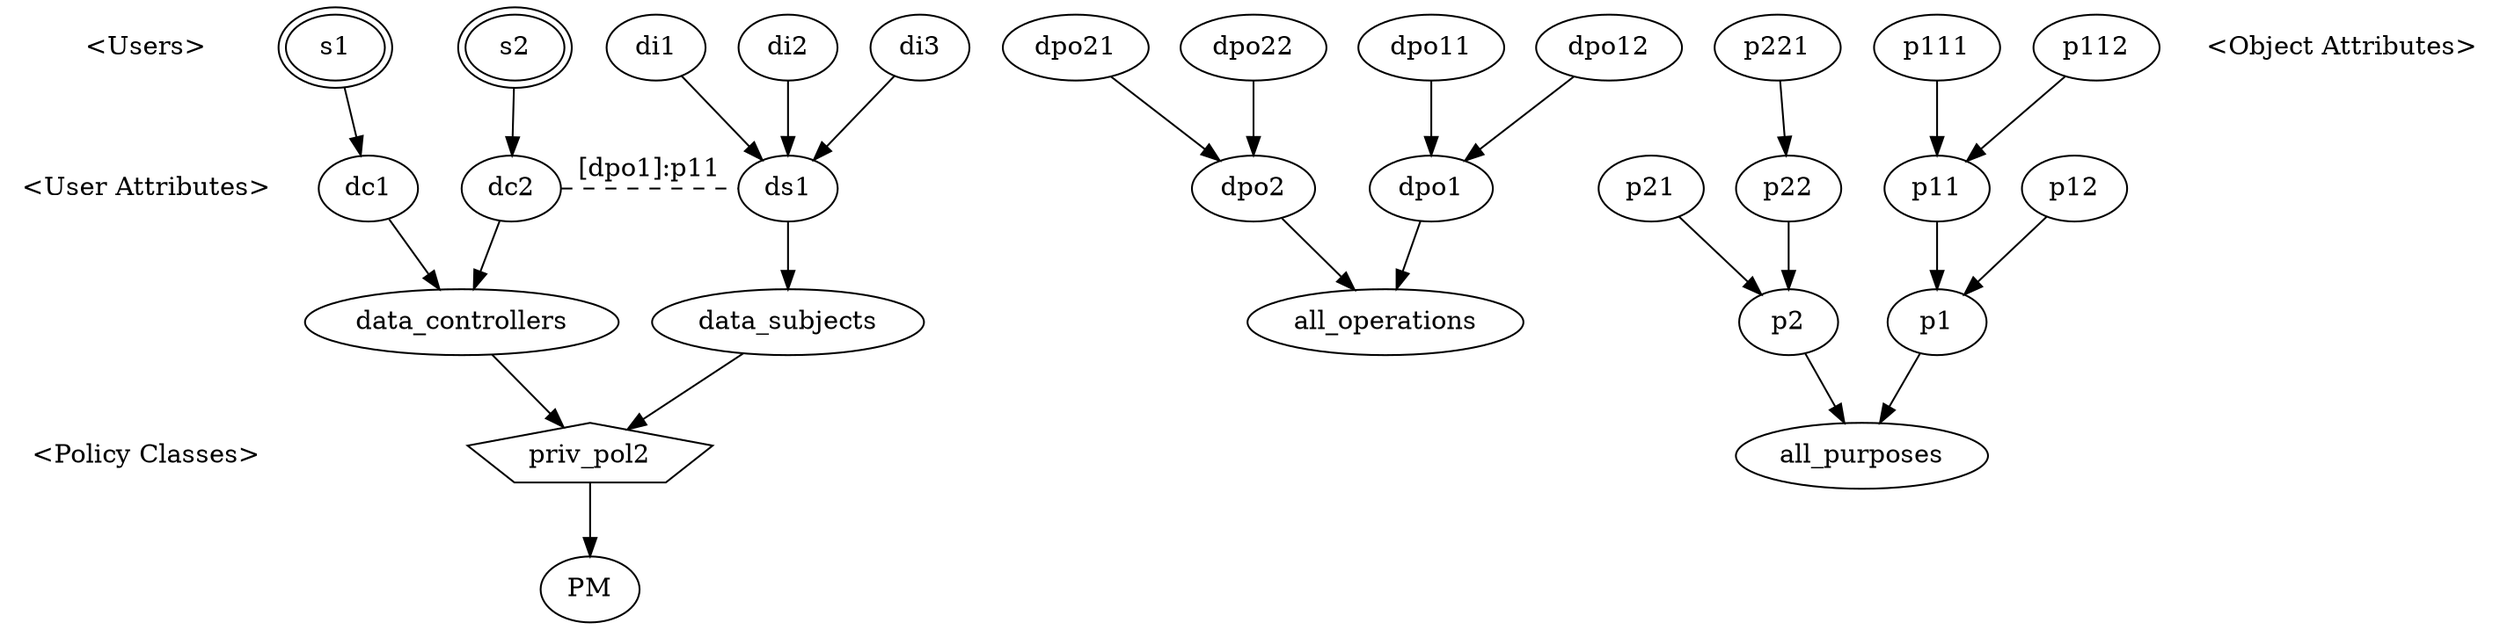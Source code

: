strict digraph "priv2" {
  node [shape=none]
  APC [label="",width=0,height=0];
  "<Users>"->"<User Attributes>" [arrowhead=none,style=invis];
  "<User Attributes>"->APC [arrowhead=none,style=invis];
  APC->"<Policy Classes>" [arrowhead=none,style=invis];
  node [shape=ellipse]
  s1 [peripheries=2];  s2 [peripheries=2];

  s1 -> dc1;
  s2 -> dc2;
  priv_pol2 -> PM;
  ds1 -> data_subjects;
  data_subjects -> priv_pol2;
  di1 -> ds1;
  di2 -> ds1;
  di3 -> ds1;
  dc1 -> data_controllers;
  dc2 -> data_controllers;
  data_controllers -> priv_pol2;
  dpo1 -> all_operations;
  dpo11 -> dpo1;
  dpo12 -> dpo1;
  dpo2 -> all_operations;
  dpo21 -> dpo2;
  dpo22 -> dpo2;
  p1 -> all_purposes;
  p11 -> p1;
  p12 -> p1;
  p111 -> p11;
  p112 -> p11;
  p2 -> all_purposes;
  p21 -> p2;
  p22 -> p2;
  p221 -> p22;
  dc2 -> ds1 [constraint=false,label="[dpo1]:p11",style=dashed,arrowhead=none];
  { rank=same; s1 s2 }
  { rank=same; dc1 dc2 }
  { rank=same; data_controllers data_subjects }
  subgraph user_dag {
    subgraph u_nodes {
      s1; s2; 
      s1->s2 [style=invis];
    }
    subgraph ua_nodes {
      dc1; dc2; data_controllers; 
    }
  }
  subgraph object_dag {
    subgraph oa_nodes {
      ds1; data_subjects; 
    }
  }
  subgraph pc_nodes {
    priv_pol2 [shape=polygon,sides=5];
  }
  node [shape=none]
  "<Object Attributes>"
}
